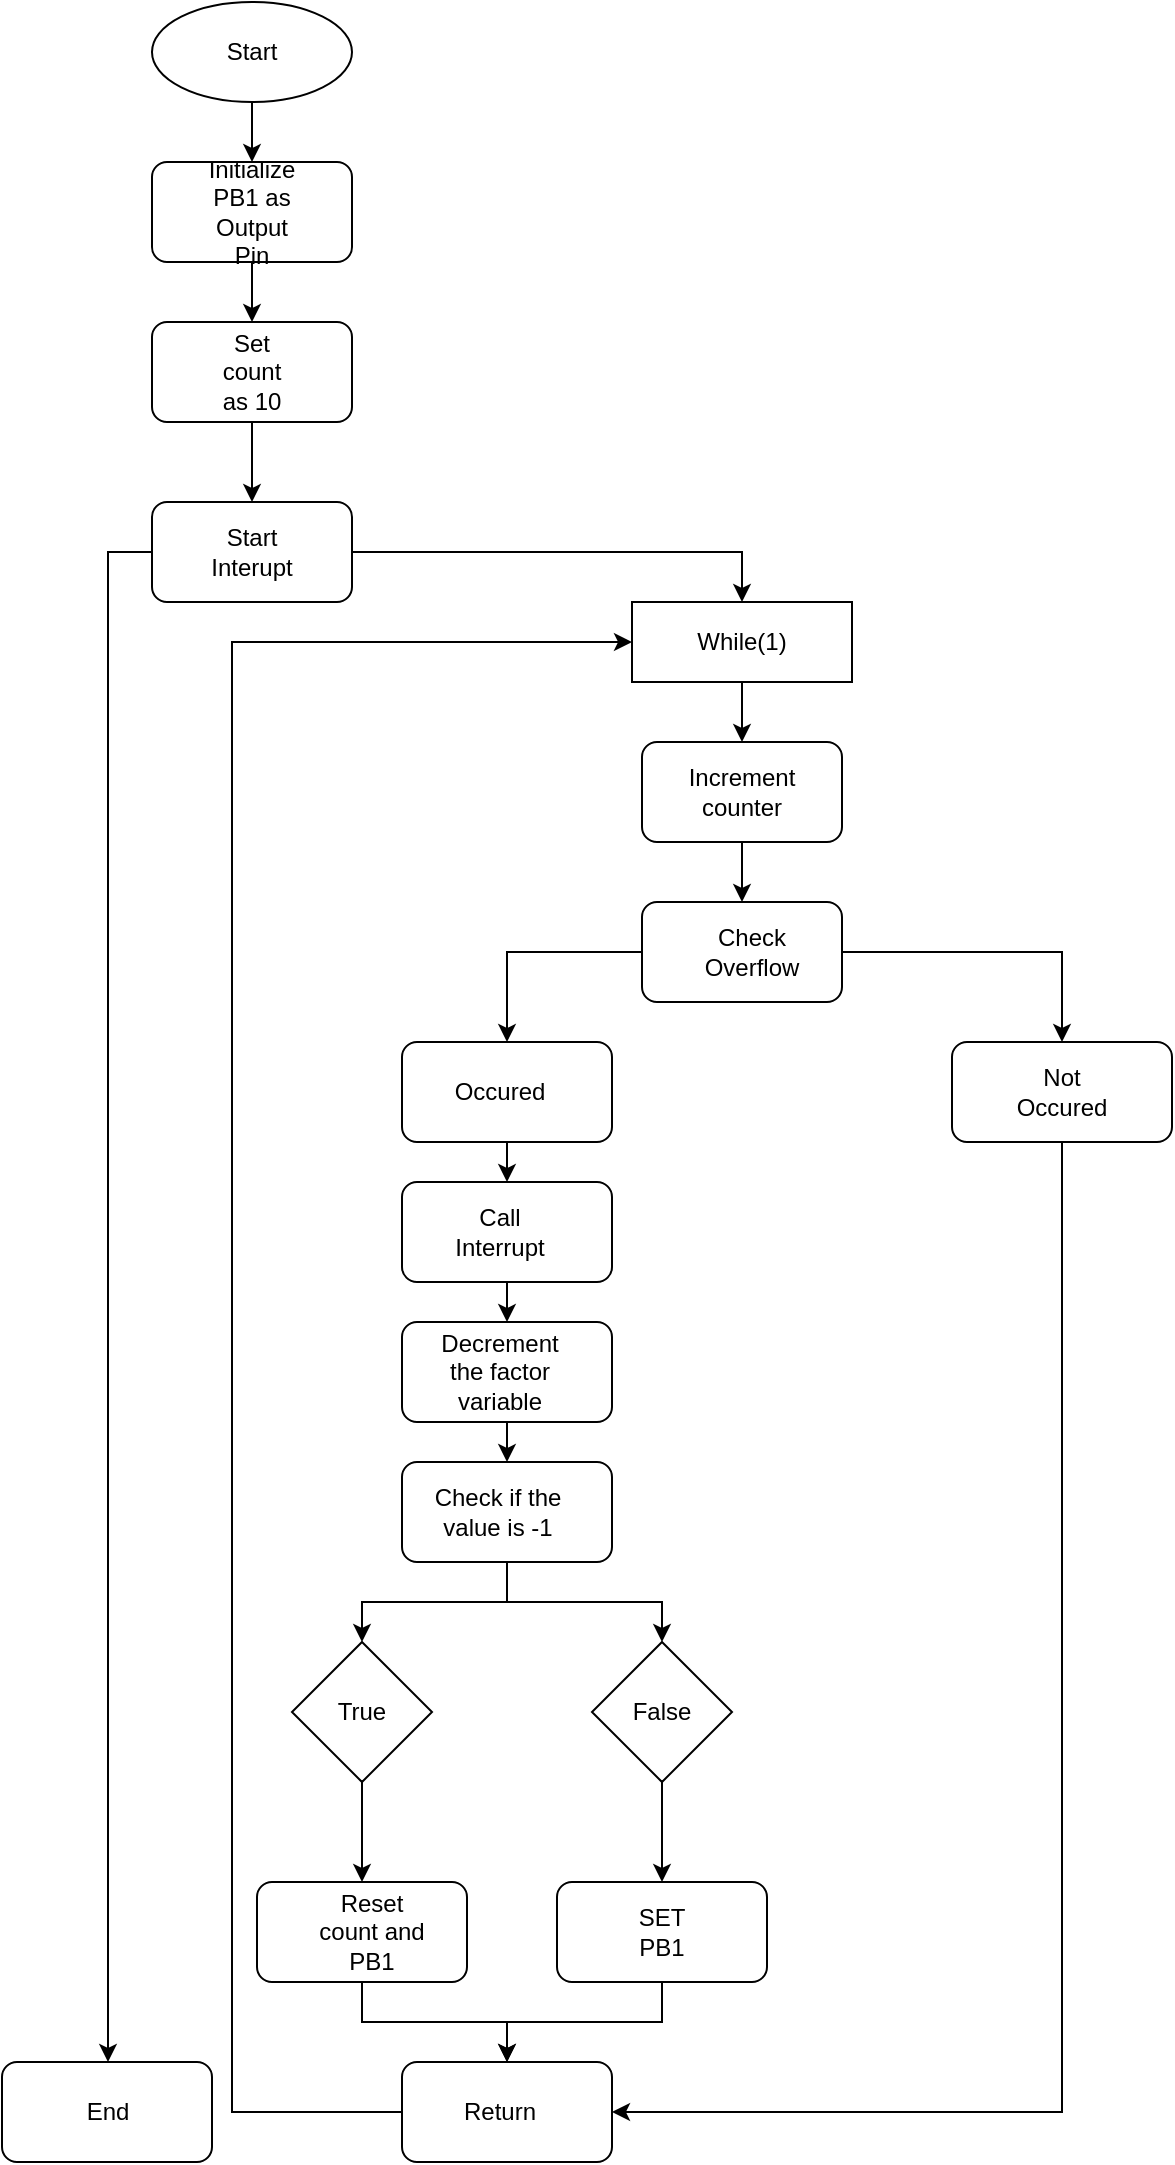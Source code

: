 <mxfile version="15.1.4" type="github">
  <diagram id="0hhGt_7l2Agp54aYoJm0" name="Page-1">
    <mxGraphModel dx="1022" dy="436" grid="1" gridSize="10" guides="1" tooltips="1" connect="1" arrows="1" fold="1" page="1" pageScale="1" pageWidth="827" pageHeight="1169" math="0" shadow="0">
      <root>
        <mxCell id="0" />
        <mxCell id="1" parent="0" />
        <mxCell id="J9K5oojxjtf_GO5V4qHu-5" style="edgeStyle=orthogonalEdgeStyle;rounded=0;orthogonalLoop=1;jettySize=auto;html=1;exitX=0.5;exitY=1;exitDx=0;exitDy=0;" edge="1" parent="1" source="J9K5oojxjtf_GO5V4qHu-1" target="J9K5oojxjtf_GO5V4qHu-2">
          <mxGeometry relative="1" as="geometry" />
        </mxCell>
        <mxCell id="J9K5oojxjtf_GO5V4qHu-1" value="" style="ellipse;whiteSpace=wrap;html=1;" vertex="1" parent="1">
          <mxGeometry x="220" y="80" width="100" height="50" as="geometry" />
        </mxCell>
        <mxCell id="J9K5oojxjtf_GO5V4qHu-6" style="edgeStyle=orthogonalEdgeStyle;rounded=0;orthogonalLoop=1;jettySize=auto;html=1;exitX=0.5;exitY=1;exitDx=0;exitDy=0;entryX=0.5;entryY=0;entryDx=0;entryDy=0;" edge="1" parent="1" source="J9K5oojxjtf_GO5V4qHu-2" target="J9K5oojxjtf_GO5V4qHu-3">
          <mxGeometry relative="1" as="geometry" />
        </mxCell>
        <mxCell id="J9K5oojxjtf_GO5V4qHu-2" value="" style="rounded=1;whiteSpace=wrap;html=1;" vertex="1" parent="1">
          <mxGeometry x="220" y="160" width="100" height="50" as="geometry" />
        </mxCell>
        <mxCell id="J9K5oojxjtf_GO5V4qHu-7" style="edgeStyle=orthogonalEdgeStyle;rounded=0;orthogonalLoop=1;jettySize=auto;html=1;exitX=0.5;exitY=1;exitDx=0;exitDy=0;entryX=0.5;entryY=0;entryDx=0;entryDy=0;" edge="1" parent="1" source="J9K5oojxjtf_GO5V4qHu-3" target="J9K5oojxjtf_GO5V4qHu-4">
          <mxGeometry relative="1" as="geometry" />
        </mxCell>
        <mxCell id="J9K5oojxjtf_GO5V4qHu-3" value="" style="rounded=1;whiteSpace=wrap;html=1;" vertex="1" parent="1">
          <mxGeometry x="220" y="240" width="100" height="50" as="geometry" />
        </mxCell>
        <mxCell id="J9K5oojxjtf_GO5V4qHu-9" style="edgeStyle=orthogonalEdgeStyle;rounded=0;orthogonalLoop=1;jettySize=auto;html=1;exitX=1;exitY=0.5;exitDx=0;exitDy=0;entryX=0.5;entryY=0;entryDx=0;entryDy=0;" edge="1" parent="1" source="J9K5oojxjtf_GO5V4qHu-4" target="J9K5oojxjtf_GO5V4qHu-8">
          <mxGeometry relative="1" as="geometry">
            <mxPoint x="520" y="355" as="targetPoint" />
          </mxGeometry>
        </mxCell>
        <mxCell id="J9K5oojxjtf_GO5V4qHu-31" style="edgeStyle=orthogonalEdgeStyle;rounded=0;orthogonalLoop=1;jettySize=auto;html=1;exitX=0;exitY=0.5;exitDx=0;exitDy=0;" edge="1" parent="1" source="J9K5oojxjtf_GO5V4qHu-4" target="J9K5oojxjtf_GO5V4qHu-30">
          <mxGeometry relative="1" as="geometry">
            <Array as="points">
              <mxPoint x="198" y="355" />
            </Array>
          </mxGeometry>
        </mxCell>
        <mxCell id="J9K5oojxjtf_GO5V4qHu-4" value="" style="rounded=1;whiteSpace=wrap;html=1;" vertex="1" parent="1">
          <mxGeometry x="220" y="330" width="100" height="50" as="geometry" />
        </mxCell>
        <mxCell id="J9K5oojxjtf_GO5V4qHu-13" style="edgeStyle=orthogonalEdgeStyle;rounded=0;orthogonalLoop=1;jettySize=auto;html=1;exitX=0.5;exitY=1;exitDx=0;exitDy=0;entryX=0.5;entryY=0;entryDx=0;entryDy=0;" edge="1" parent="1" source="J9K5oojxjtf_GO5V4qHu-8" target="J9K5oojxjtf_GO5V4qHu-11">
          <mxGeometry relative="1" as="geometry" />
        </mxCell>
        <mxCell id="J9K5oojxjtf_GO5V4qHu-8" value="" style="rounded=0;whiteSpace=wrap;html=1;" vertex="1" parent="1">
          <mxGeometry x="460" y="380" width="110" height="40" as="geometry" />
        </mxCell>
        <mxCell id="J9K5oojxjtf_GO5V4qHu-14" style="edgeStyle=orthogonalEdgeStyle;rounded=0;orthogonalLoop=1;jettySize=auto;html=1;exitX=0.5;exitY=1;exitDx=0;exitDy=0;entryX=0.5;entryY=0;entryDx=0;entryDy=0;" edge="1" parent="1" source="J9K5oojxjtf_GO5V4qHu-11" target="J9K5oojxjtf_GO5V4qHu-12">
          <mxGeometry relative="1" as="geometry" />
        </mxCell>
        <mxCell id="J9K5oojxjtf_GO5V4qHu-11" value="" style="rounded=1;whiteSpace=wrap;html=1;" vertex="1" parent="1">
          <mxGeometry x="465" y="450" width="100" height="50" as="geometry" />
        </mxCell>
        <mxCell id="J9K5oojxjtf_GO5V4qHu-17" style="edgeStyle=orthogonalEdgeStyle;rounded=0;orthogonalLoop=1;jettySize=auto;html=1;exitX=0;exitY=0.5;exitDx=0;exitDy=0;entryX=0.5;entryY=0;entryDx=0;entryDy=0;" edge="1" parent="1" source="J9K5oojxjtf_GO5V4qHu-12" target="J9K5oojxjtf_GO5V4qHu-15">
          <mxGeometry relative="1" as="geometry" />
        </mxCell>
        <mxCell id="J9K5oojxjtf_GO5V4qHu-18" style="edgeStyle=orthogonalEdgeStyle;rounded=0;orthogonalLoop=1;jettySize=auto;html=1;exitX=1;exitY=0.5;exitDx=0;exitDy=0;" edge="1" parent="1" source="J9K5oojxjtf_GO5V4qHu-12" target="J9K5oojxjtf_GO5V4qHu-16">
          <mxGeometry relative="1" as="geometry" />
        </mxCell>
        <mxCell id="J9K5oojxjtf_GO5V4qHu-12" value="" style="rounded=1;whiteSpace=wrap;html=1;" vertex="1" parent="1">
          <mxGeometry x="465" y="530" width="100" height="50" as="geometry" />
        </mxCell>
        <mxCell id="J9K5oojxjtf_GO5V4qHu-22" style="edgeStyle=orthogonalEdgeStyle;rounded=0;orthogonalLoop=1;jettySize=auto;html=1;exitX=0.5;exitY=1;exitDx=0;exitDy=0;entryX=0.5;entryY=0;entryDx=0;entryDy=0;" edge="1" parent="1" source="J9K5oojxjtf_GO5V4qHu-15" target="J9K5oojxjtf_GO5V4qHu-19">
          <mxGeometry relative="1" as="geometry" />
        </mxCell>
        <mxCell id="J9K5oojxjtf_GO5V4qHu-15" value="" style="rounded=1;whiteSpace=wrap;html=1;" vertex="1" parent="1">
          <mxGeometry x="345" y="600" width="105" height="50" as="geometry" />
        </mxCell>
        <mxCell id="J9K5oojxjtf_GO5V4qHu-45" style="edgeStyle=orthogonalEdgeStyle;rounded=0;orthogonalLoop=1;jettySize=auto;html=1;exitX=0.5;exitY=1;exitDx=0;exitDy=0;entryX=1;entryY=0.5;entryDx=0;entryDy=0;" edge="1" parent="1" source="J9K5oojxjtf_GO5V4qHu-16" target="J9K5oojxjtf_GO5V4qHu-29">
          <mxGeometry relative="1" as="geometry" />
        </mxCell>
        <mxCell id="J9K5oojxjtf_GO5V4qHu-16" value="" style="rounded=1;whiteSpace=wrap;html=1;" vertex="1" parent="1">
          <mxGeometry x="620" y="600" width="110" height="50" as="geometry" />
        </mxCell>
        <mxCell id="J9K5oojxjtf_GO5V4qHu-23" style="edgeStyle=orthogonalEdgeStyle;rounded=0;orthogonalLoop=1;jettySize=auto;html=1;exitX=0.5;exitY=1;exitDx=0;exitDy=0;entryX=0.5;entryY=0;entryDx=0;entryDy=0;" edge="1" parent="1" source="J9K5oojxjtf_GO5V4qHu-19" target="J9K5oojxjtf_GO5V4qHu-20">
          <mxGeometry relative="1" as="geometry" />
        </mxCell>
        <mxCell id="J9K5oojxjtf_GO5V4qHu-19" value="" style="rounded=1;whiteSpace=wrap;html=1;" vertex="1" parent="1">
          <mxGeometry x="345" y="670" width="105" height="50" as="geometry" />
        </mxCell>
        <mxCell id="J9K5oojxjtf_GO5V4qHu-24" style="edgeStyle=orthogonalEdgeStyle;rounded=0;orthogonalLoop=1;jettySize=auto;html=1;exitX=0.5;exitY=1;exitDx=0;exitDy=0;entryX=0.5;entryY=0;entryDx=0;entryDy=0;" edge="1" parent="1" source="J9K5oojxjtf_GO5V4qHu-20" target="J9K5oojxjtf_GO5V4qHu-21">
          <mxGeometry relative="1" as="geometry" />
        </mxCell>
        <mxCell id="J9K5oojxjtf_GO5V4qHu-20" value="" style="rounded=1;whiteSpace=wrap;html=1;" vertex="1" parent="1">
          <mxGeometry x="345" y="740" width="105" height="50" as="geometry" />
        </mxCell>
        <mxCell id="J9K5oojxjtf_GO5V4qHu-43" style="edgeStyle=orthogonalEdgeStyle;rounded=0;orthogonalLoop=1;jettySize=auto;html=1;exitX=0.5;exitY=1;exitDx=0;exitDy=0;entryX=0.5;entryY=0;entryDx=0;entryDy=0;" edge="1" parent="1" source="J9K5oojxjtf_GO5V4qHu-21" target="J9K5oojxjtf_GO5V4qHu-25">
          <mxGeometry relative="1" as="geometry" />
        </mxCell>
        <mxCell id="J9K5oojxjtf_GO5V4qHu-44" style="edgeStyle=orthogonalEdgeStyle;rounded=0;orthogonalLoop=1;jettySize=auto;html=1;exitX=0.5;exitY=1;exitDx=0;exitDy=0;" edge="1" parent="1" source="J9K5oojxjtf_GO5V4qHu-21" target="J9K5oojxjtf_GO5V4qHu-26">
          <mxGeometry relative="1" as="geometry" />
        </mxCell>
        <mxCell id="J9K5oojxjtf_GO5V4qHu-21" value="" style="rounded=1;whiteSpace=wrap;html=1;" vertex="1" parent="1">
          <mxGeometry x="345" y="810" width="105" height="50" as="geometry" />
        </mxCell>
        <mxCell id="J9K5oojxjtf_GO5V4qHu-46" style="edgeStyle=orthogonalEdgeStyle;rounded=0;orthogonalLoop=1;jettySize=auto;html=1;exitX=0.5;exitY=1;exitDx=0;exitDy=0;entryX=0.5;entryY=0;entryDx=0;entryDy=0;" edge="1" parent="1" source="J9K5oojxjtf_GO5V4qHu-25" target="J9K5oojxjtf_GO5V4qHu-27">
          <mxGeometry relative="1" as="geometry" />
        </mxCell>
        <mxCell id="J9K5oojxjtf_GO5V4qHu-25" value="" style="rhombus;whiteSpace=wrap;html=1;" vertex="1" parent="1">
          <mxGeometry x="290" y="900" width="70" height="70" as="geometry" />
        </mxCell>
        <mxCell id="J9K5oojxjtf_GO5V4qHu-47" style="edgeStyle=orthogonalEdgeStyle;rounded=0;orthogonalLoop=1;jettySize=auto;html=1;exitX=0.5;exitY=1;exitDx=0;exitDy=0;entryX=0.5;entryY=0;entryDx=0;entryDy=0;" edge="1" parent="1" source="J9K5oojxjtf_GO5V4qHu-26" target="J9K5oojxjtf_GO5V4qHu-28">
          <mxGeometry relative="1" as="geometry" />
        </mxCell>
        <mxCell id="J9K5oojxjtf_GO5V4qHu-26" value="" style="rhombus;whiteSpace=wrap;html=1;" vertex="1" parent="1">
          <mxGeometry x="440" y="900" width="70" height="70" as="geometry" />
        </mxCell>
        <mxCell id="J9K5oojxjtf_GO5V4qHu-48" style="edgeStyle=orthogonalEdgeStyle;rounded=0;orthogonalLoop=1;jettySize=auto;html=1;exitX=0.5;exitY=1;exitDx=0;exitDy=0;" edge="1" parent="1" source="J9K5oojxjtf_GO5V4qHu-27" target="J9K5oojxjtf_GO5V4qHu-29">
          <mxGeometry relative="1" as="geometry" />
        </mxCell>
        <mxCell id="J9K5oojxjtf_GO5V4qHu-27" value="" style="rounded=1;whiteSpace=wrap;html=1;" vertex="1" parent="1">
          <mxGeometry x="272.5" y="1020" width="105" height="50" as="geometry" />
        </mxCell>
        <mxCell id="J9K5oojxjtf_GO5V4qHu-51" style="edgeStyle=orthogonalEdgeStyle;rounded=0;orthogonalLoop=1;jettySize=auto;html=1;exitX=0.5;exitY=1;exitDx=0;exitDy=0;entryX=0.5;entryY=0;entryDx=0;entryDy=0;" edge="1" parent="1" source="J9K5oojxjtf_GO5V4qHu-28" target="J9K5oojxjtf_GO5V4qHu-29">
          <mxGeometry relative="1" as="geometry" />
        </mxCell>
        <mxCell id="J9K5oojxjtf_GO5V4qHu-28" value="" style="rounded=1;whiteSpace=wrap;html=1;" vertex="1" parent="1">
          <mxGeometry x="422.5" y="1020" width="105" height="50" as="geometry" />
        </mxCell>
        <mxCell id="J9K5oojxjtf_GO5V4qHu-52" style="edgeStyle=orthogonalEdgeStyle;rounded=0;orthogonalLoop=1;jettySize=auto;html=1;exitX=0;exitY=0.5;exitDx=0;exitDy=0;entryX=0;entryY=0.5;entryDx=0;entryDy=0;" edge="1" parent="1" source="J9K5oojxjtf_GO5V4qHu-29" target="J9K5oojxjtf_GO5V4qHu-8">
          <mxGeometry relative="1" as="geometry">
            <Array as="points">
              <mxPoint x="260" y="1135" />
              <mxPoint x="260" y="400" />
            </Array>
          </mxGeometry>
        </mxCell>
        <mxCell id="J9K5oojxjtf_GO5V4qHu-29" value="" style="rounded=1;whiteSpace=wrap;html=1;" vertex="1" parent="1">
          <mxGeometry x="345" y="1110" width="105" height="50" as="geometry" />
        </mxCell>
        <mxCell id="J9K5oojxjtf_GO5V4qHu-30" value="" style="rounded=1;whiteSpace=wrap;html=1;" vertex="1" parent="1">
          <mxGeometry x="145" y="1110" width="105" height="50" as="geometry" />
        </mxCell>
        <mxCell id="J9K5oojxjtf_GO5V4qHu-32" value="Start" style="text;html=1;strokeColor=none;fillColor=none;align=center;verticalAlign=middle;whiteSpace=wrap;rounded=0;" vertex="1" parent="1">
          <mxGeometry x="250" y="95" width="40" height="20" as="geometry" />
        </mxCell>
        <mxCell id="J9K5oojxjtf_GO5V4qHu-33" value="Initialize PB1 as Output Pin" style="text;html=1;strokeColor=none;fillColor=none;align=center;verticalAlign=middle;whiteSpace=wrap;rounded=0;" vertex="1" parent="1">
          <mxGeometry x="250" y="175" width="40" height="20" as="geometry" />
        </mxCell>
        <mxCell id="J9K5oojxjtf_GO5V4qHu-35" value="Set count as 10" style="text;html=1;strokeColor=none;fillColor=none;align=center;verticalAlign=middle;whiteSpace=wrap;rounded=0;" vertex="1" parent="1">
          <mxGeometry x="250" y="255" width="40" height="20" as="geometry" />
        </mxCell>
        <mxCell id="J9K5oojxjtf_GO5V4qHu-36" value="Start Interupt" style="text;html=1;strokeColor=none;fillColor=none;align=center;verticalAlign=middle;whiteSpace=wrap;rounded=0;" vertex="1" parent="1">
          <mxGeometry x="250" y="345" width="40" height="20" as="geometry" />
        </mxCell>
        <mxCell id="J9K5oojxjtf_GO5V4qHu-37" value="While(1)" style="text;html=1;strokeColor=none;fillColor=none;align=center;verticalAlign=middle;whiteSpace=wrap;rounded=0;" vertex="1" parent="1">
          <mxGeometry x="495" y="390" width="40" height="20" as="geometry" />
        </mxCell>
        <mxCell id="J9K5oojxjtf_GO5V4qHu-38" value="Increment counter" style="text;html=1;strokeColor=none;fillColor=none;align=center;verticalAlign=middle;whiteSpace=wrap;rounded=0;" vertex="1" parent="1">
          <mxGeometry x="495" y="465" width="40" height="20" as="geometry" />
        </mxCell>
        <mxCell id="J9K5oojxjtf_GO5V4qHu-39" value="Check Overflow" style="text;html=1;strokeColor=none;fillColor=none;align=center;verticalAlign=middle;whiteSpace=wrap;rounded=0;" vertex="1" parent="1">
          <mxGeometry x="500" y="545" width="40" height="20" as="geometry" />
        </mxCell>
        <mxCell id="J9K5oojxjtf_GO5V4qHu-40" value="Occured" style="text;html=1;strokeColor=none;fillColor=none;align=center;verticalAlign=middle;whiteSpace=wrap;rounded=0;" vertex="1" parent="1">
          <mxGeometry x="374" y="615" width="40" height="20" as="geometry" />
        </mxCell>
        <mxCell id="J9K5oojxjtf_GO5V4qHu-42" value="Not Occured" style="text;html=1;strokeColor=none;fillColor=none;align=center;verticalAlign=middle;whiteSpace=wrap;rounded=0;" vertex="1" parent="1">
          <mxGeometry x="655" y="615" width="40" height="20" as="geometry" />
        </mxCell>
        <mxCell id="J9K5oojxjtf_GO5V4qHu-53" value="Call Interrupt" style="text;html=1;strokeColor=none;fillColor=none;align=center;verticalAlign=middle;whiteSpace=wrap;rounded=0;" vertex="1" parent="1">
          <mxGeometry x="374" y="685" width="40" height="20" as="geometry" />
        </mxCell>
        <mxCell id="J9K5oojxjtf_GO5V4qHu-54" value="Decrement the factor variable" style="text;html=1;strokeColor=none;fillColor=none;align=center;verticalAlign=middle;whiteSpace=wrap;rounded=0;" vertex="1" parent="1">
          <mxGeometry x="374" y="755" width="40" height="20" as="geometry" />
        </mxCell>
        <mxCell id="J9K5oojxjtf_GO5V4qHu-55" value="Check if the value is -1" style="text;html=1;strokeColor=none;fillColor=none;align=center;verticalAlign=middle;whiteSpace=wrap;rounded=0;" vertex="1" parent="1">
          <mxGeometry x="360" y="825" width="66" height="20" as="geometry" />
        </mxCell>
        <mxCell id="J9K5oojxjtf_GO5V4qHu-56" value="True" style="text;html=1;strokeColor=none;fillColor=none;align=center;verticalAlign=middle;whiteSpace=wrap;rounded=0;" vertex="1" parent="1">
          <mxGeometry x="305" y="925" width="40" height="20" as="geometry" />
        </mxCell>
        <mxCell id="J9K5oojxjtf_GO5V4qHu-57" value="False" style="text;html=1;strokeColor=none;fillColor=none;align=center;verticalAlign=middle;whiteSpace=wrap;rounded=0;" vertex="1" parent="1">
          <mxGeometry x="455" y="925" width="40" height="20" as="geometry" />
        </mxCell>
        <mxCell id="J9K5oojxjtf_GO5V4qHu-58" value="Reset count and PB1" style="text;html=1;strokeColor=none;fillColor=none;align=center;verticalAlign=middle;whiteSpace=wrap;rounded=0;" vertex="1" parent="1">
          <mxGeometry x="300" y="1035" width="60" height="20" as="geometry" />
        </mxCell>
        <mxCell id="J9K5oojxjtf_GO5V4qHu-59" value="SET PB1" style="text;html=1;strokeColor=none;fillColor=none;align=center;verticalAlign=middle;whiteSpace=wrap;rounded=0;" vertex="1" parent="1">
          <mxGeometry x="455" y="1035" width="40" height="20" as="geometry" />
        </mxCell>
        <mxCell id="J9K5oojxjtf_GO5V4qHu-60" value="Return" style="text;html=1;strokeColor=none;fillColor=none;align=center;verticalAlign=middle;whiteSpace=wrap;rounded=0;" vertex="1" parent="1">
          <mxGeometry x="374" y="1125" width="40" height="20" as="geometry" />
        </mxCell>
        <mxCell id="J9K5oojxjtf_GO5V4qHu-61" value="End" style="text;html=1;strokeColor=none;fillColor=none;align=center;verticalAlign=middle;whiteSpace=wrap;rounded=0;" vertex="1" parent="1">
          <mxGeometry x="177.5" y="1125" width="40" height="20" as="geometry" />
        </mxCell>
      </root>
    </mxGraphModel>
  </diagram>
</mxfile>
